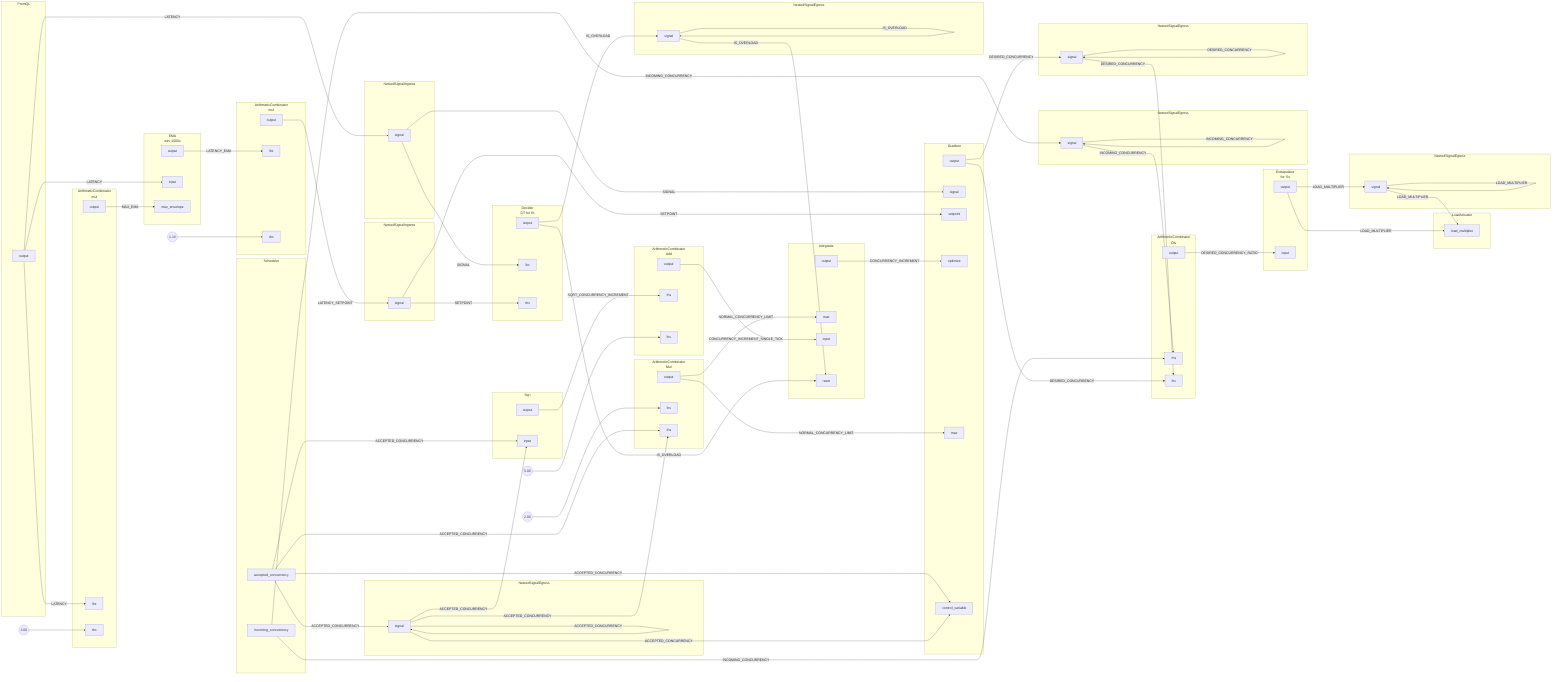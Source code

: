 flowchart LR
subgraph root.0[PromQL]
subgraph root.0_outports[ ]
style root.0_outports fill:none,stroke:none
root.0output[output]
end
end
subgraph root.1[<center>ArithmeticCombinator<br/>mul</center>]
subgraph root.1_inports[ ]
style root.1_inports fill:none,stroke:none
root.1lhs[lhs]
root.1rhs[rhs]
end
subgraph root.1_outports[ ]
style root.1_outports fill:none,stroke:none
root.1output[output]
end
end
FakeConstant0((2.00))
FakeConstant0 --> root.1rhs
subgraph root.2[<center>ArithmeticCombinator<br/>mul</center>]
subgraph root.2_inports[ ]
style root.2_inports fill:none,stroke:none
root.2lhs[lhs]
root.2rhs[rhs]
end
subgraph root.2_outports[ ]
style root.2_outports fill:none,stroke:none
root.2output[output]
end
end
FakeConstant1((1.10))
FakeConstant1 --> root.2rhs
subgraph root.3[<center>EMA<br/>win: 1500s</center>]
subgraph root.3_inports[ ]
style root.3_inports fill:none,stroke:none
root.3input[input]
root.3max_envelope[max_envelope]
end
subgraph root.3_outports[ ]
style root.3_outports fill:none,stroke:none
root.3output[output]
end
end
subgraph root.4.0[<center>ArithmeticCombinator<br/>Div</center>]
subgraph root.4.0_inports[ ]
style root.4.0_inports fill:none,stroke:none
root.4.0rhs[rhs]
root.4.0lhs[lhs]
end
subgraph root.4.0_outports[ ]
style root.4.0_outports fill:none,stroke:none
root.4.0output[output]
end
end
subgraph root.4.1[<center>ArithmeticCombinator<br/>Mul</center>]
subgraph root.4.1_inports[ ]
style root.4.1_inports fill:none,stroke:none
root.4.1lhs[lhs]
root.4.1rhs[rhs]
end
subgraph root.4.1_outports[ ]
style root.4.1_outports fill:none,stroke:none
root.4.1output[output]
end
end
FakeConstant2((2.00))
FakeConstant2 --> root.4.1lhs
subgraph root.4.2[<center>ArithmeticCombinator<br/>Add</center>]
subgraph root.4.2_inports[ ]
style root.4.2_inports fill:none,stroke:none
root.4.2rhs[rhs]
root.4.2lhs[lhs]
end
subgraph root.4.2_outports[ ]
style root.4.2_outports fill:none,stroke:none
root.4.2output[output]
end
end
FakeConstant3((5.00))
FakeConstant3 --> root.4.2lhs
subgraph root.4.3[Integrator]
subgraph root.4.3_inports[ ]
style root.4.3_inports fill:none,stroke:none
root.4.3max[max]
root.4.3input[input]
root.4.3reset[reset]
end
subgraph root.4.3_outports[ ]
style root.4.3_outports fill:none,stroke:none
root.4.3output[output]
end
end
subgraph root.4.4[Sqrt]
subgraph root.4.4_inports[ ]
style root.4.4_inports fill:none,stroke:none
root.4.4input[input]
end
subgraph root.4.4_outports[ ]
style root.4.4_outports fill:none,stroke:none
root.4.4output[output]
end
end
subgraph root.4.5[Gradient]
subgraph root.4.5_inports[ ]
style root.4.5_inports fill:none,stroke:none
root.4.5signal[signal]
root.4.5setpoint[setpoint]
root.4.5optimize[optimize]
root.4.5max[max]
root.4.5control_variable[control_variable]
end
subgraph root.4.5_outports[ ]
style root.4.5_outports fill:none,stroke:none
root.4.5output[output]
end
end
subgraph root.4.6[<center>Extrapolator<br/>for: 5s</center>]
subgraph root.4.6_inports[ ]
style root.4.6_inports fill:none,stroke:none
root.4.6input[input]
end
subgraph root.4.6_outports[ ]
style root.4.6_outports fill:none,stroke:none
root.4.6output[output]
end
end
subgraph root.4.7.Scheduler[Scheduler]
subgraph root.4.7.Scheduler_outports[ ]
style root.4.7.Scheduler_outports fill:none,stroke:none
root.4.7.Scheduleraccepted_concurrency[accepted_concurrency]
root.4.7.Schedulerincoming_concurrency[incoming_concurrency]
end
end
subgraph root.4.7.LoadActuator[LoadActuator]
subgraph root.4.7.LoadActuator_inports[ ]
style root.4.7.LoadActuator_inports fill:none,stroke:none
root.4.7.LoadActuatorload_multiplier[load_multiplier]
end
end
subgraph root.4.8[<center>Decider<br/>GT for 0s</center>]
subgraph root.4.8_inports[ ]
style root.4.8_inports fill:none,stroke:none
root.4.8lhs[lhs]
root.4.8rhs[rhs]
end
subgraph root.4.8_outports[ ]
style root.4.8_outports fill:none,stroke:none
root.4.8output[output]
end
end
subgraph root.4.9[NestedSignalIngress]
subgraph root.4.9_inports[ ]
style root.4.9_inports fill:none,stroke:none
root.4.9signal[signal]
end
subgraph root.4.9_outports[ ]
style root.4.9_outports fill:none,stroke:none
root.4.9signal[signal]
end
end
subgraph root.4.10[NestedSignalIngress]
subgraph root.4.10_inports[ ]
style root.4.10_inports fill:none,stroke:none
root.4.10signal[signal]
end
subgraph root.4.10_outports[ ]
style root.4.10_outports fill:none,stroke:none
root.4.10signal[signal]
end
end
subgraph root.4.11[NestedSignalEgress]
subgraph root.4.11_inports[ ]
style root.4.11_inports fill:none,stroke:none
root.4.11signal[signal]
end
subgraph root.4.11_outports[ ]
style root.4.11_outports fill:none,stroke:none
root.4.11signal[signal]
end
end
subgraph root.4.12[NestedSignalEgress]
subgraph root.4.12_inports[ ]
style root.4.12_inports fill:none,stroke:none
root.4.12signal[signal]
end
subgraph root.4.12_outports[ ]
style root.4.12_outports fill:none,stroke:none
root.4.12signal[signal]
end
end
subgraph root.4.13[NestedSignalEgress]
subgraph root.4.13_inports[ ]
style root.4.13_inports fill:none,stroke:none
root.4.13signal[signal]
end
subgraph root.4.13_outports[ ]
style root.4.13_outports fill:none,stroke:none
root.4.13signal[signal]
end
end
subgraph root.4.14[NestedSignalEgress]
subgraph root.4.14_inports[ ]
style root.4.14_inports fill:none,stroke:none
root.4.14signal[signal]
end
subgraph root.4.14_outports[ ]
style root.4.14_outports fill:none,stroke:none
root.4.14signal[signal]
end
end
subgraph root.4.15[NestedSignalEgress]
subgraph root.4.15_inports[ ]
style root.4.15_inports fill:none,stroke:none
root.4.15signal[signal]
end
subgraph root.4.15_outports[ ]
style root.4.15_outports fill:none,stroke:none
root.4.15signal[signal]
end
end
root.0output --> |LATENCY| root.1lhs
root.0output --> |LATENCY| root.3input
root.0output --> |LATENCY| root.4.9signal
root.2output --> |LATENCY_SETPOINT| root.4.10signal
root.4.1output --> |NORMAL_CONCURRENCY_LIMIT| root.4.3max
root.4.1output --> |NORMAL_CONCURRENCY_LIMIT| root.4.5max
root.4.4output --> |SQRT_CONCURRENCY_INCREMENT| root.4.2rhs
root.4.5output --> |DESIRED_CONCURRENCY| root.4.0lhs
root.4.5output --> |DESIRED_CONCURRENCY| root.4.13signal
root.4.13signal --> |DESIRED_CONCURRENCY| root.4.0lhs
root.4.13signal --> |DESIRED_CONCURRENCY| root.4.13signal
root.4.7.Scheduleraccepted_concurrency --> |ACCEPTED_CONCURRENCY| root.4.1rhs
root.4.7.Scheduleraccepted_concurrency --> |ACCEPTED_CONCURRENCY| root.4.4input
root.4.7.Scheduleraccepted_concurrency --> |ACCEPTED_CONCURRENCY| root.4.5control_variable
root.4.7.Scheduleraccepted_concurrency --> |ACCEPTED_CONCURRENCY| root.4.11signal
root.4.11signal --> |ACCEPTED_CONCURRENCY| root.4.1rhs
root.4.11signal --> |ACCEPTED_CONCURRENCY| root.4.4input
root.4.11signal --> |ACCEPTED_CONCURRENCY| root.4.5control_variable
root.4.11signal --> |ACCEPTED_CONCURRENCY| root.4.11signal
root.1output --> |MAX_EMA| root.3max_envelope
root.4.7.Schedulerincoming_concurrency --> |INCOMING_CONCURRENCY| root.4.0rhs
root.4.7.Schedulerincoming_concurrency --> |INCOMING_CONCURRENCY| root.4.12signal
root.4.12signal --> |INCOMING_CONCURRENCY| root.4.0rhs
root.4.12signal --> |INCOMING_CONCURRENCY| root.4.12signal
root.4.10signal --> |SETPOINT| root.4.5setpoint
root.4.10signal --> |SETPOINT| root.4.8rhs
root.3output --> |LATENCY_EMA| root.2lhs
root.4.2output --> |CONCURRENCY_INCREMENT_SINGLE_TICK| root.4.3input
root.4.3output --> |CONCURRENCY_INCREMENT| root.4.5optimize
root.4.6output --> |LOAD_MULTIPLIER| root.4.7.LoadActuatorload_multiplier
root.4.6output --> |LOAD_MULTIPLIER| root.4.15signal
root.4.15signal --> |LOAD_MULTIPLIER| root.4.7.LoadActuatorload_multiplier
root.4.15signal --> |LOAD_MULTIPLIER| root.4.15signal
root.4.0output --> |DESIRED_CONCURRENCY_RATIO| root.4.6input
root.4.8output --> |IS_OVERLOAD| root.4.3reset
root.4.8output --> |IS_OVERLOAD| root.4.14signal
root.4.14signal --> |IS_OVERLOAD| root.4.3reset
root.4.14signal --> |IS_OVERLOAD| root.4.14signal
root.4.9signal --> |SIGNAL| root.4.5signal
root.4.9signal --> |SIGNAL| root.4.8lhs
